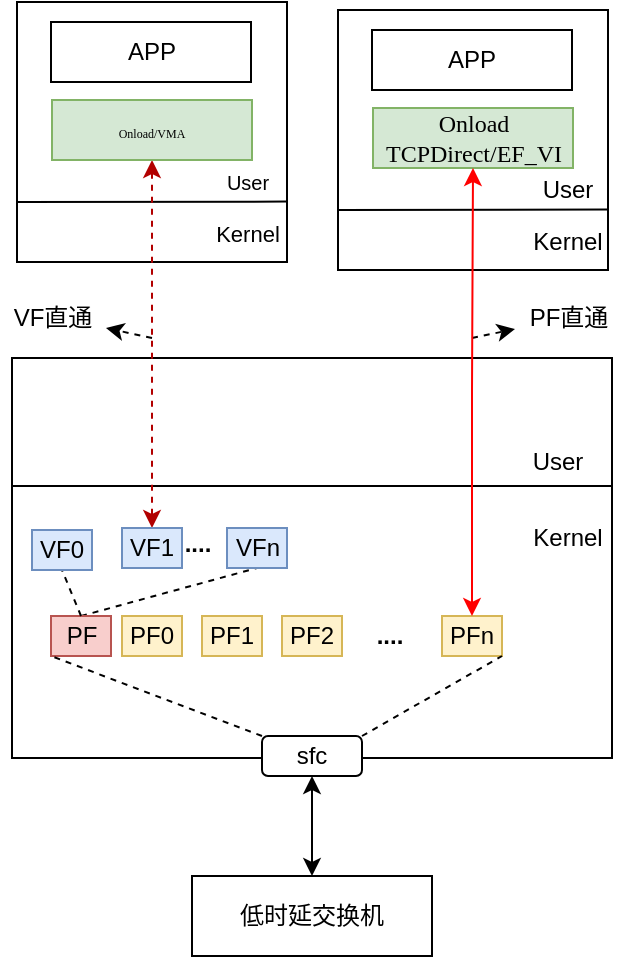 <mxfile version="14.9.3" type="github">
  <diagram id="-nraVw2brQFBzhtr0PvJ" name="Page-1">
    <mxGraphModel dx="1038" dy="1660" grid="1" gridSize="10" guides="1" tooltips="1" connect="1" arrows="1" fold="1" page="1" pageScale="1" pageWidth="827" pageHeight="1169" math="0" shadow="0">
      <root>
        <mxCell id="0" />
        <mxCell id="1" parent="0" />
        <mxCell id="ksbKriG6ZB70LAfuzWoJ-1" value="" style="rounded=0;whiteSpace=wrap;html=1;" vertex="1" parent="1">
          <mxGeometry x="190" y="90" width="300" height="200" as="geometry" />
        </mxCell>
        <mxCell id="ksbKriG6ZB70LAfuzWoJ-2" style="edgeStyle=orthogonalEdgeStyle;rounded=0;orthogonalLoop=1;jettySize=auto;html=1;exitX=0.5;exitY=1;exitDx=0;exitDy=0;entryX=0.5;entryY=0;entryDx=0;entryDy=0;startArrow=classic;startFill=1;" edge="1" parent="1" source="ksbKriG6ZB70LAfuzWoJ-3" target="ksbKriG6ZB70LAfuzWoJ-17">
          <mxGeometry relative="1" as="geometry" />
        </mxCell>
        <mxCell id="ksbKriG6ZB70LAfuzWoJ-3" value="sfc" style="rounded=1;whiteSpace=wrap;html=1;" vertex="1" parent="1">
          <mxGeometry x="315" y="279" width="50" height="20" as="geometry" />
        </mxCell>
        <mxCell id="ksbKriG6ZB70LAfuzWoJ-43" style="rounded=0;orthogonalLoop=1;jettySize=auto;html=1;exitX=0.5;exitY=0;exitDx=0;exitDy=0;entryX=0.5;entryY=1;entryDx=0;entryDy=0;dashed=1;endArrow=none;endFill=0;" edge="1" parent="1" source="ksbKriG6ZB70LAfuzWoJ-4" target="ksbKriG6ZB70LAfuzWoJ-39">
          <mxGeometry relative="1" as="geometry" />
        </mxCell>
        <mxCell id="ksbKriG6ZB70LAfuzWoJ-4" value="PF" style="rounded=0;whiteSpace=wrap;html=1;fillColor=#f8cecc;strokeColor=#b85450;" vertex="1" parent="1">
          <mxGeometry x="209.5" y="219" width="30" height="20" as="geometry" />
        </mxCell>
        <mxCell id="ksbKriG6ZB70LAfuzWoJ-5" value="PF1" style="rounded=0;whiteSpace=wrap;html=1;fillColor=#fff2cc;strokeColor=#d6b656;" vertex="1" parent="1">
          <mxGeometry x="285" y="219" width="30" height="20" as="geometry" />
        </mxCell>
        <mxCell id="ksbKriG6ZB70LAfuzWoJ-6" value="PF2" style="rounded=0;whiteSpace=wrap;html=1;fillColor=#fff2cc;strokeColor=#d6b656;" vertex="1" parent="1">
          <mxGeometry x="325" y="219" width="30" height="20" as="geometry" />
        </mxCell>
        <mxCell id="ksbKriG6ZB70LAfuzWoJ-7" value="PFn" style="rounded=0;whiteSpace=wrap;html=1;fillColor=#fff2cc;strokeColor=#d6b656;" vertex="1" parent="1">
          <mxGeometry x="405" y="219" width="30" height="20" as="geometry" />
        </mxCell>
        <mxCell id="ksbKriG6ZB70LAfuzWoJ-8" value="" style="endArrow=none;dashed=1;html=1;entryX=0;entryY=1;entryDx=0;entryDy=0;exitX=0;exitY=0;exitDx=0;exitDy=0;" edge="1" parent="1" source="ksbKriG6ZB70LAfuzWoJ-3" target="ksbKriG6ZB70LAfuzWoJ-4">
          <mxGeometry width="50" height="50" relative="1" as="geometry">
            <mxPoint x="210" y="309" as="sourcePoint" />
            <mxPoint x="260" y="259" as="targetPoint" />
          </mxGeometry>
        </mxCell>
        <mxCell id="ksbKriG6ZB70LAfuzWoJ-9" value="" style="endArrow=none;dashed=1;html=1;entryX=1;entryY=1;entryDx=0;entryDy=0;exitX=1;exitY=0;exitDx=0;exitDy=0;" edge="1" parent="1" source="ksbKriG6ZB70LAfuzWoJ-3" target="ksbKriG6ZB70LAfuzWoJ-7">
          <mxGeometry width="50" height="50" relative="1" as="geometry">
            <mxPoint x="370" y="379" as="sourcePoint" />
            <mxPoint x="420" y="329" as="targetPoint" />
          </mxGeometry>
        </mxCell>
        <mxCell id="ksbKriG6ZB70LAfuzWoJ-10" value="" style="endArrow=none;html=1;entryX=1;entryY=0.5;entryDx=0;entryDy=0;" edge="1" parent="1">
          <mxGeometry width="50" height="50" relative="1" as="geometry">
            <mxPoint x="190" y="154" as="sourcePoint" />
            <mxPoint x="490" y="154" as="targetPoint" />
          </mxGeometry>
        </mxCell>
        <mxCell id="ksbKriG6ZB70LAfuzWoJ-11" value="Kernel" style="text;html=1;strokeColor=none;fillColor=none;align=center;verticalAlign=middle;whiteSpace=wrap;rounded=0;" vertex="1" parent="1">
          <mxGeometry x="448" y="170" width="40" height="20" as="geometry" />
        </mxCell>
        <mxCell id="ksbKriG6ZB70LAfuzWoJ-12" value="User" style="text;html=1;strokeColor=none;fillColor=none;align=center;verticalAlign=middle;whiteSpace=wrap;rounded=0;" vertex="1" parent="1">
          <mxGeometry x="443" y="132" width="40" height="20" as="geometry" />
        </mxCell>
        <mxCell id="ksbKriG6ZB70LAfuzWoJ-13" value="" style="rounded=0;whiteSpace=wrap;html=1;" vertex="1" parent="1">
          <mxGeometry x="353" y="-84" width="135" height="130" as="geometry" />
        </mxCell>
        <mxCell id="ksbKriG6ZB70LAfuzWoJ-14" value="" style="endArrow=none;html=1;entryX=1;entryY=0.68;entryDx=0;entryDy=0;exitX=0;exitY=0.5;exitDx=0;exitDy=0;entryPerimeter=0;" edge="1" parent="1">
          <mxGeometry width="50" height="50" relative="1" as="geometry">
            <mxPoint x="353" y="16" as="sourcePoint" />
            <mxPoint x="488" y="15.8" as="targetPoint" />
          </mxGeometry>
        </mxCell>
        <mxCell id="ksbKriG6ZB70LAfuzWoJ-15" value="Kernel" style="text;html=1;strokeColor=none;fillColor=none;align=center;verticalAlign=middle;whiteSpace=wrap;rounded=0;" vertex="1" parent="1">
          <mxGeometry x="448" y="22" width="40" height="20" as="geometry" />
        </mxCell>
        <mxCell id="ksbKriG6ZB70LAfuzWoJ-16" value="User" style="text;html=1;strokeColor=none;fillColor=none;align=center;verticalAlign=middle;whiteSpace=wrap;rounded=0;" vertex="1" parent="1">
          <mxGeometry x="448" y="-4" width="40" height="20" as="geometry" />
        </mxCell>
        <mxCell id="ksbKriG6ZB70LAfuzWoJ-17" value="低时延交换机" style="rounded=0;whiteSpace=wrap;html=1;" vertex="1" parent="1">
          <mxGeometry x="280" y="349" width="120" height="40" as="geometry" />
        </mxCell>
        <mxCell id="ksbKriG6ZB70LAfuzWoJ-18" value="" style="endArrow=classic;html=1;dashed=1;" edge="1" parent="1" target="ksbKriG6ZB70LAfuzWoJ-19">
          <mxGeometry width="50" height="50" relative="1" as="geometry">
            <mxPoint x="420" y="80" as="sourcePoint" />
            <mxPoint x="490" y="60" as="targetPoint" />
          </mxGeometry>
        </mxCell>
        <mxCell id="ksbKriG6ZB70LAfuzWoJ-19" value="PF直通" style="text;html=1;strokeColor=none;fillColor=none;align=center;verticalAlign=middle;whiteSpace=wrap;rounded=0;" vertex="1" parent="1">
          <mxGeometry x="441.5" y="60" width="53" height="20" as="geometry" />
        </mxCell>
        <mxCell id="ksbKriG6ZB70LAfuzWoJ-20" value="&lt;b&gt;....&lt;/b&gt;" style="text;html=1;strokeColor=none;fillColor=none;align=center;verticalAlign=middle;whiteSpace=wrap;rounded=0;" vertex="1" parent="1">
          <mxGeometry x="359" y="219" width="40" height="20" as="geometry" />
        </mxCell>
        <mxCell id="ksbKriG6ZB70LAfuzWoJ-21" value="&lt;font face=&quot;Times New Roman&quot;&gt;Onload&lt;br&gt;TCPDirect/EF_VI&lt;/font&gt;" style="rounded=0;whiteSpace=wrap;html=1;fillColor=#d5e8d4;strokeColor=#82b366;" vertex="1" parent="1">
          <mxGeometry x="370.5" y="-35" width="100" height="30" as="geometry" />
        </mxCell>
        <mxCell id="ksbKriG6ZB70LAfuzWoJ-22" value="APP" style="rounded=0;whiteSpace=wrap;html=1;" vertex="1" parent="1">
          <mxGeometry x="370" y="-74" width="100" height="30" as="geometry" />
        </mxCell>
        <mxCell id="ksbKriG6ZB70LAfuzWoJ-23" style="edgeStyle=orthogonalEdgeStyle;rounded=0;orthogonalLoop=1;jettySize=auto;html=1;exitX=0.5;exitY=0;exitDx=0;exitDy=0;entryX=0.5;entryY=1;entryDx=0;entryDy=0;strokeColor=#FF0000;strokeWidth=1;startArrow=classic;startFill=1;" edge="1" parent="1" source="ksbKriG6ZB70LAfuzWoJ-7" target="ksbKriG6ZB70LAfuzWoJ-21">
          <mxGeometry relative="1" as="geometry" />
        </mxCell>
        <mxCell id="ksbKriG6ZB70LAfuzWoJ-24" value="" style="rounded=0;whiteSpace=wrap;html=1;" vertex="1" parent="1">
          <mxGeometry x="192.5" y="-88" width="135" height="130" as="geometry" />
        </mxCell>
        <mxCell id="ksbKriG6ZB70LAfuzWoJ-25" value="" style="endArrow=none;html=1;entryX=1;entryY=0.68;entryDx=0;entryDy=0;exitX=0;exitY=0.5;exitDx=0;exitDy=0;entryPerimeter=0;" edge="1" parent="1">
          <mxGeometry width="50" height="50" relative="1" as="geometry">
            <mxPoint x="192.5" y="12" as="sourcePoint" />
            <mxPoint x="327.5" y="11.8" as="targetPoint" />
          </mxGeometry>
        </mxCell>
        <mxCell id="ksbKriG6ZB70LAfuzWoJ-26" value="&lt;font style=&quot;font-size: 11px&quot;&gt;Kernel&lt;/font&gt;" style="text;html=1;strokeColor=none;fillColor=none;align=center;verticalAlign=middle;whiteSpace=wrap;rounded=0;" vertex="1" parent="1">
          <mxGeometry x="287.5" y="18" width="40" height="20" as="geometry" />
        </mxCell>
        <mxCell id="ksbKriG6ZB70LAfuzWoJ-27" value="&lt;font style=&quot;font-size: 10px&quot;&gt;User&lt;/font&gt;" style="text;html=1;strokeColor=none;fillColor=none;align=center;verticalAlign=middle;whiteSpace=wrap;rounded=0;" vertex="1" parent="1">
          <mxGeometry x="287.5" y="-8" width="40" height="20" as="geometry" />
        </mxCell>
        <mxCell id="ksbKriG6ZB70LAfuzWoJ-42" style="edgeStyle=orthogonalEdgeStyle;rounded=0;orthogonalLoop=1;jettySize=auto;html=1;exitX=0.5;exitY=1;exitDx=0;exitDy=0;entryX=0.5;entryY=0;entryDx=0;entryDy=0;dashed=1;fillColor=#e51400;strokeColor=#B20000;startArrow=classic;startFill=1;" edge="1" parent="1" source="ksbKriG6ZB70LAfuzWoJ-29" target="ksbKriG6ZB70LAfuzWoJ-37">
          <mxGeometry relative="1" as="geometry" />
        </mxCell>
        <mxCell id="ksbKriG6ZB70LAfuzWoJ-29" value="&lt;font style=&quot;font-size: 6px&quot; face=&quot;Times New Roman&quot;&gt;Onload/VMA&lt;br&gt;&lt;/font&gt;" style="rounded=0;whiteSpace=wrap;html=1;fillColor=#d5e8d4;strokeColor=#82b366;" vertex="1" parent="1">
          <mxGeometry x="210" y="-39" width="100" height="30" as="geometry" />
        </mxCell>
        <mxCell id="ksbKriG6ZB70LAfuzWoJ-30" value="APP" style="rounded=0;whiteSpace=wrap;html=1;" vertex="1" parent="1">
          <mxGeometry x="209.5" y="-78" width="100" height="30" as="geometry" />
        </mxCell>
        <mxCell id="ksbKriG6ZB70LAfuzWoJ-31" value="PF0" style="rounded=0;whiteSpace=wrap;html=1;fillColor=#fff2cc;strokeColor=#d6b656;" vertex="1" parent="1">
          <mxGeometry x="245" y="219" width="30" height="20" as="geometry" />
        </mxCell>
        <mxCell id="ksbKriG6ZB70LAfuzWoJ-32" value="" style="endArrow=classic;html=1;dashed=1;entryX=1;entryY=0.75;entryDx=0;entryDy=0;" edge="1" parent="1" target="ksbKriG6ZB70LAfuzWoJ-33">
          <mxGeometry width="50" height="50" relative="1" as="geometry">
            <mxPoint x="260" y="80" as="sourcePoint" />
            <mxPoint x="230" y="60" as="targetPoint" />
          </mxGeometry>
        </mxCell>
        <mxCell id="ksbKriG6ZB70LAfuzWoJ-33" value="VF直通" style="text;html=1;strokeColor=none;fillColor=none;align=center;verticalAlign=middle;whiteSpace=wrap;rounded=0;" vertex="1" parent="1">
          <mxGeometry x="184" y="60" width="53" height="20" as="geometry" />
        </mxCell>
        <mxCell id="ksbKriG6ZB70LAfuzWoJ-35" value="" style="endArrow=none;dashed=1;html=1;exitX=0.5;exitY=0;exitDx=0;exitDy=0;entryX=0.5;entryY=1;entryDx=0;entryDy=0;" edge="1" parent="1" source="ksbKriG6ZB70LAfuzWoJ-4" target="ksbKriG6ZB70LAfuzWoJ-36">
          <mxGeometry width="50" height="50" relative="1" as="geometry">
            <mxPoint x="225.5" y="219" as="sourcePoint" />
            <mxPoint x="220" y="200" as="targetPoint" />
          </mxGeometry>
        </mxCell>
        <mxCell id="ksbKriG6ZB70LAfuzWoJ-36" value="VF0" style="rounded=0;whiteSpace=wrap;html=1;fillColor=#dae8fc;strokeColor=#6c8ebf;" vertex="1" parent="1">
          <mxGeometry x="200" y="176" width="30" height="20" as="geometry" />
        </mxCell>
        <mxCell id="ksbKriG6ZB70LAfuzWoJ-37" value="VF1" style="rounded=0;whiteSpace=wrap;html=1;fillColor=#dae8fc;strokeColor=#6c8ebf;" vertex="1" parent="1">
          <mxGeometry x="245" y="175" width="30" height="20" as="geometry" />
        </mxCell>
        <mxCell id="ksbKriG6ZB70LAfuzWoJ-39" value="VFn" style="rounded=0;whiteSpace=wrap;html=1;fillColor=#dae8fc;strokeColor=#6c8ebf;" vertex="1" parent="1">
          <mxGeometry x="297.5" y="175" width="30" height="20" as="geometry" />
        </mxCell>
        <mxCell id="ksbKriG6ZB70LAfuzWoJ-40" value="&lt;b&gt;....&lt;/b&gt;" style="text;html=1;strokeColor=none;fillColor=none;align=center;verticalAlign=middle;whiteSpace=wrap;rounded=0;" vertex="1" parent="1">
          <mxGeometry x="262.5" y="173" width="40" height="20" as="geometry" />
        </mxCell>
      </root>
    </mxGraphModel>
  </diagram>
</mxfile>
